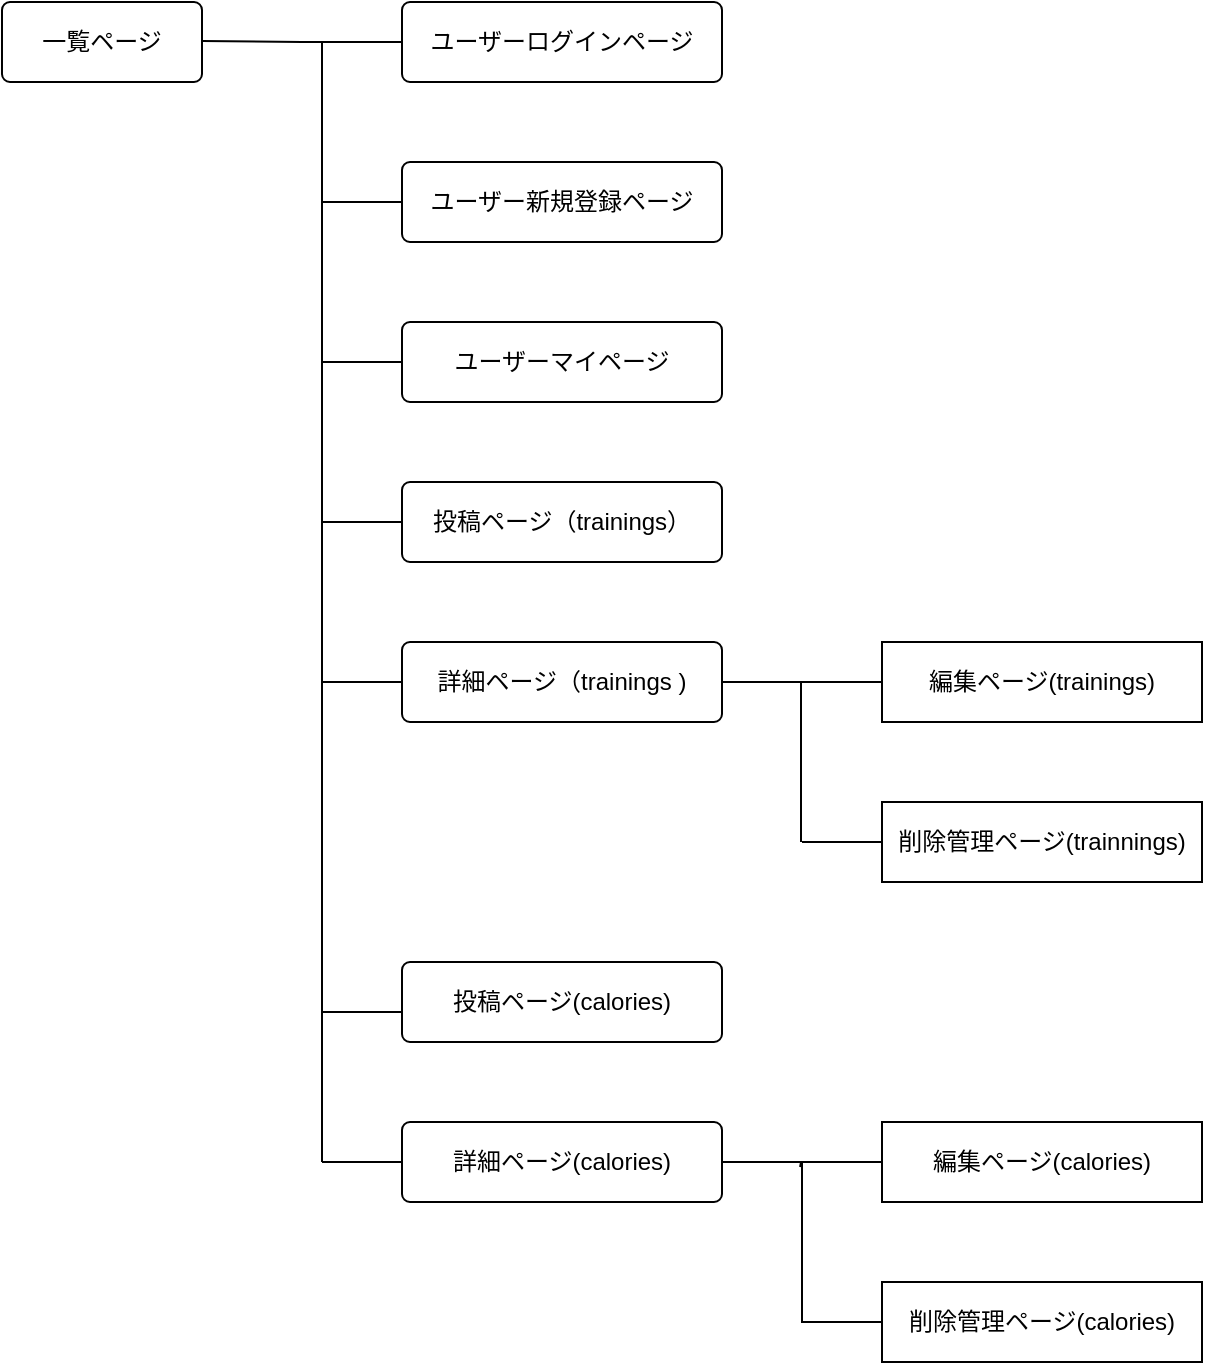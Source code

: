 <mxfile>
    <diagram id="5Sry5cK-4fAncfPKXczt" name="ページ1">
        <mxGraphModel dx="560" dy="515" grid="1" gridSize="10" guides="1" tooltips="1" connect="1" arrows="1" fold="1" page="1" pageScale="1" pageWidth="827" pageHeight="1169" math="0" shadow="0">
            <root>
                <mxCell id="0"/>
                <mxCell id="1" parent="0"/>
                <mxCell id="2" value="一覧ページ" style="rounded=1;arcSize=10;whiteSpace=wrap;html=1;align=center;" parent="1" vertex="1">
                    <mxGeometry x="40" y="80" width="100" height="40" as="geometry"/>
                </mxCell>
                <mxCell id="3" value="ユーザーログインページ" style="rounded=1;arcSize=10;whiteSpace=wrap;html=1;align=center;" parent="1" vertex="1">
                    <mxGeometry x="240" y="80" width="160" height="40" as="geometry"/>
                </mxCell>
                <mxCell id="4" value="ユーザー新規登録ページ" style="rounded=1;arcSize=10;whiteSpace=wrap;html=1;align=center;" parent="1" vertex="1">
                    <mxGeometry x="240" y="160" width="160" height="40" as="geometry"/>
                </mxCell>
                <mxCell id="5" value="ユーザーマイページ" style="rounded=1;arcSize=10;whiteSpace=wrap;html=1;align=center;" parent="1" vertex="1">
                    <mxGeometry x="240" y="240" width="160" height="40" as="geometry"/>
                </mxCell>
                <mxCell id="6" value="投稿ページ（trainings）" style="rounded=1;arcSize=10;whiteSpace=wrap;html=1;align=center;" parent="1" vertex="1">
                    <mxGeometry x="240" y="320" width="160" height="40" as="geometry"/>
                </mxCell>
                <mxCell id="7" value="詳細ページ（trainings )" style="rounded=1;arcSize=10;whiteSpace=wrap;html=1;align=center;" parent="1" vertex="1">
                    <mxGeometry x="240" y="400" width="160" height="40" as="geometry"/>
                </mxCell>
                <mxCell id="8" value="投稿ページ(calories)" style="rounded=1;arcSize=10;whiteSpace=wrap;html=1;align=center;" parent="1" vertex="1">
                    <mxGeometry x="240" y="560" width="160" height="40" as="geometry"/>
                </mxCell>
                <mxCell id="9" value="詳細ページ(calories)" style="rounded=1;arcSize=10;whiteSpace=wrap;html=1;align=center;" parent="1" vertex="1">
                    <mxGeometry x="240" y="640" width="160" height="40" as="geometry"/>
                </mxCell>
                <mxCell id="11" value="削除管理ページ(trainnings)" style="whiteSpace=wrap;html=1;align=center;" parent="1" vertex="1">
                    <mxGeometry x="480" y="480" width="160" height="40" as="geometry"/>
                </mxCell>
                <mxCell id="12" value="編集ページ(trainings)" style="whiteSpace=wrap;html=1;align=center;" parent="1" vertex="1">
                    <mxGeometry x="480" y="400" width="160" height="40" as="geometry"/>
                </mxCell>
                <mxCell id="14" value="編集ページ(calories)" style="whiteSpace=wrap;html=1;align=center;" parent="1" vertex="1">
                    <mxGeometry x="480" y="640" width="160" height="40" as="geometry"/>
                </mxCell>
                <mxCell id="15" value="削除管理ページ(calories)" style="whiteSpace=wrap;html=1;align=center;" parent="1" vertex="1">
                    <mxGeometry x="480" y="720" width="160" height="40" as="geometry"/>
                </mxCell>
                <mxCell id="16" value="" style="endArrow=none;html=1;rounded=0;" parent="1" edge="1">
                    <mxGeometry relative="1" as="geometry">
                        <mxPoint x="140" y="99.5" as="sourcePoint"/>
                        <mxPoint x="240" y="100" as="targetPoint"/>
                        <Array as="points">
                            <mxPoint x="190" y="100"/>
                        </Array>
                    </mxGeometry>
                </mxCell>
                <mxCell id="19" value="" style="endArrow=none;html=1;rounded=0;" parent="1" edge="1">
                    <mxGeometry relative="1" as="geometry">
                        <mxPoint x="200" y="99.5" as="sourcePoint"/>
                        <mxPoint x="200" y="660" as="targetPoint"/>
                    </mxGeometry>
                </mxCell>
                <mxCell id="20" value="" style="line;strokeWidth=1;rotatable=0;dashed=0;labelPosition=right;align=left;verticalAlign=middle;spacingTop=0;spacingLeft=6;points=[];portConstraint=eastwest;" parent="1" vertex="1">
                    <mxGeometry x="200" y="175" width="40" height="10" as="geometry"/>
                </mxCell>
                <mxCell id="21" value="" style="line;strokeWidth=1;rotatable=0;dashed=0;labelPosition=right;align=left;verticalAlign=middle;spacingTop=0;spacingLeft=6;points=[];portConstraint=eastwest;" parent="1" vertex="1">
                    <mxGeometry x="200" y="335" width="40" height="10" as="geometry"/>
                </mxCell>
                <mxCell id="22" value="" style="line;strokeWidth=1;rotatable=0;dashed=0;labelPosition=right;align=left;verticalAlign=middle;spacingTop=0;spacingLeft=6;points=[];portConstraint=eastwest;" parent="1" vertex="1">
                    <mxGeometry x="200" y="415" width="40" height="10" as="geometry"/>
                </mxCell>
                <mxCell id="23" value="" style="line;strokeWidth=1;rotatable=0;dashed=0;labelPosition=right;align=left;verticalAlign=middle;spacingTop=0;spacingLeft=6;points=[];portConstraint=eastwest;" parent="1" vertex="1">
                    <mxGeometry x="200" y="255" width="40" height="10" as="geometry"/>
                </mxCell>
                <mxCell id="24" value="" style="line;strokeWidth=1;rotatable=0;dashed=0;labelPosition=right;align=left;verticalAlign=middle;spacingTop=0;spacingLeft=6;points=[];portConstraint=eastwest;" parent="1" vertex="1">
                    <mxGeometry x="400" y="415" width="80" height="10" as="geometry"/>
                </mxCell>
                <mxCell id="25" value="" style="endArrow=none;html=1;rounded=0;" parent="1" edge="1">
                    <mxGeometry relative="1" as="geometry">
                        <mxPoint x="439.5" y="420" as="sourcePoint"/>
                        <mxPoint x="439.5" y="500" as="targetPoint"/>
                        <Array as="points"/>
                    </mxGeometry>
                </mxCell>
                <mxCell id="27" value="" style="endArrow=none;html=1;rounded=0;entryX=0;entryY=0.5;entryDx=0;entryDy=0;" parent="1" target="11" edge="1">
                    <mxGeometry relative="1" as="geometry">
                        <mxPoint x="440" y="500" as="sourcePoint"/>
                        <mxPoint x="500" y="470" as="targetPoint"/>
                    </mxGeometry>
                </mxCell>
                <mxCell id="28" value="" style="line;strokeWidth=1;rotatable=0;dashed=0;labelPosition=right;align=left;verticalAlign=middle;spacingTop=0;spacingLeft=6;points=[];portConstraint=eastwest;" parent="1" vertex="1">
                    <mxGeometry x="400" y="655" width="80" height="10" as="geometry"/>
                </mxCell>
                <mxCell id="29" value="" style="endArrow=none;html=1;rounded=0;exitX=0.488;exitY=0.75;exitDx=0;exitDy=0;exitPerimeter=0;" parent="1" source="28" edge="1">
                    <mxGeometry relative="1" as="geometry">
                        <mxPoint x="430" y="600" as="sourcePoint"/>
                        <mxPoint x="439.5" y="660" as="targetPoint"/>
                        <Array as="points"/>
                    </mxGeometry>
                </mxCell>
                <mxCell id="31" value="" style="endArrow=none;html=1;rounded=0;entryX=0;entryY=0.5;entryDx=0;entryDy=0;" parent="1" target="15" edge="1">
                    <mxGeometry relative="1" as="geometry">
                        <mxPoint x="440" y="660" as="sourcePoint"/>
                        <mxPoint x="490" y="510" as="targetPoint"/>
                        <Array as="points">
                            <mxPoint x="440" y="740"/>
                        </Array>
                    </mxGeometry>
                </mxCell>
                <mxCell id="32" value="" style="line;strokeWidth=1;rotatable=0;dashed=0;labelPosition=right;align=left;verticalAlign=middle;spacingTop=0;spacingLeft=6;points=[];portConstraint=eastwest;" vertex="1" parent="1">
                    <mxGeometry x="200" y="580" width="40" height="10" as="geometry"/>
                </mxCell>
                <mxCell id="33" value="" style="line;strokeWidth=1;rotatable=0;dashed=0;labelPosition=right;align=left;verticalAlign=middle;spacingTop=0;spacingLeft=6;points=[];portConstraint=eastwest;" vertex="1" parent="1">
                    <mxGeometry x="200" y="655" width="40" height="10" as="geometry"/>
                </mxCell>
            </root>
        </mxGraphModel>
    </diagram>
</mxfile>